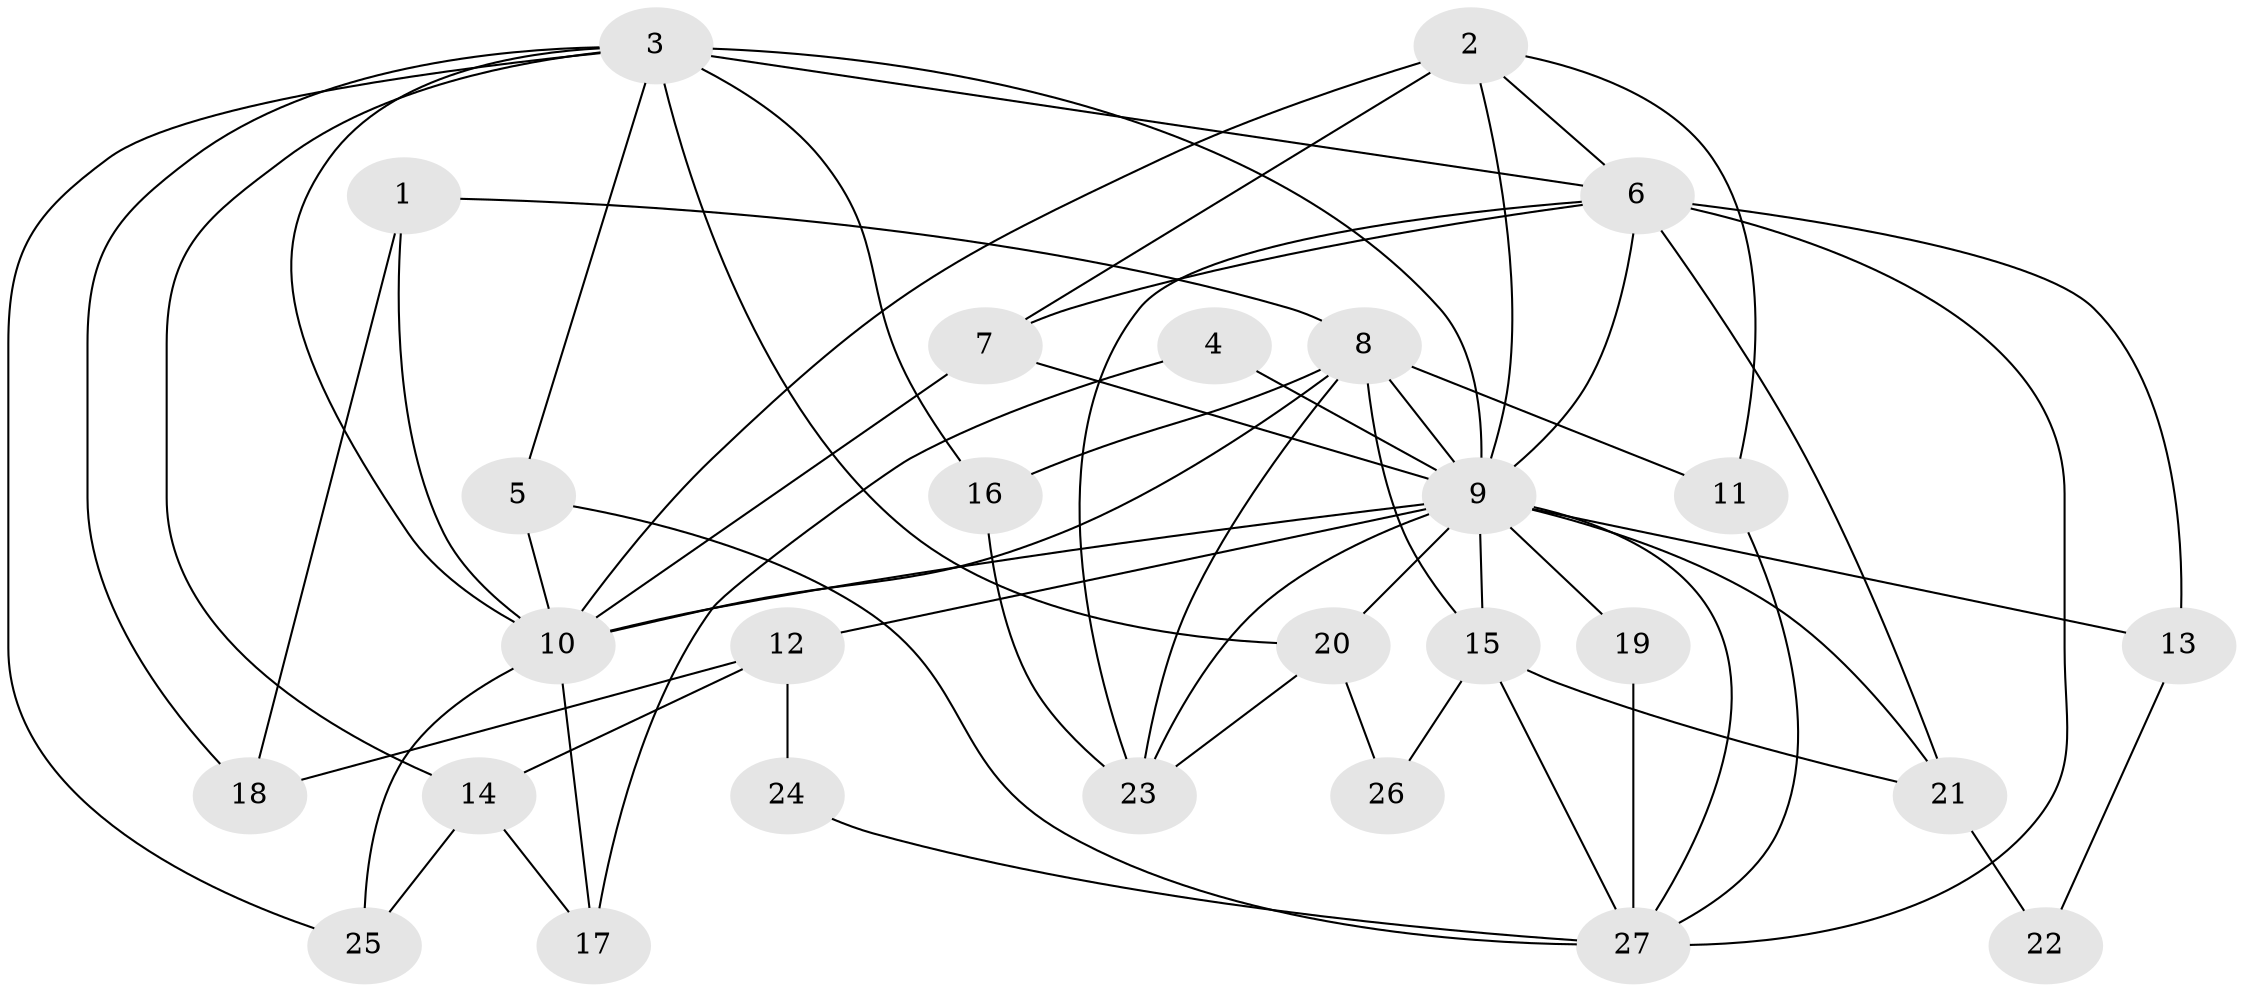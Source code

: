 // original degree distribution, {3: 0.35185185185185186, 6: 0.09259259259259259, 4: 0.24074074074074073, 2: 0.07407407407407407, 5: 0.2037037037037037, 7: 0.037037037037037035}
// Generated by graph-tools (version 1.1) at 2025/35/03/09/25 02:35:59]
// undirected, 27 vertices, 62 edges
graph export_dot {
graph [start="1"]
  node [color=gray90,style=filled];
  1;
  2;
  3;
  4;
  5;
  6;
  7;
  8;
  9;
  10;
  11;
  12;
  13;
  14;
  15;
  16;
  17;
  18;
  19;
  20;
  21;
  22;
  23;
  24;
  25;
  26;
  27;
  1 -- 8 [weight=1.0];
  1 -- 10 [weight=1.0];
  1 -- 18 [weight=1.0];
  2 -- 6 [weight=1.0];
  2 -- 7 [weight=2.0];
  2 -- 9 [weight=1.0];
  2 -- 10 [weight=1.0];
  2 -- 11 [weight=1.0];
  3 -- 5 [weight=1.0];
  3 -- 6 [weight=3.0];
  3 -- 9 [weight=1.0];
  3 -- 10 [weight=2.0];
  3 -- 14 [weight=1.0];
  3 -- 16 [weight=1.0];
  3 -- 18 [weight=1.0];
  3 -- 20 [weight=1.0];
  3 -- 25 [weight=1.0];
  4 -- 9 [weight=1.0];
  4 -- 17 [weight=1.0];
  5 -- 10 [weight=1.0];
  5 -- 27 [weight=1.0];
  6 -- 7 [weight=1.0];
  6 -- 9 [weight=2.0];
  6 -- 13 [weight=1.0];
  6 -- 21 [weight=2.0];
  6 -- 23 [weight=1.0];
  6 -- 27 [weight=1.0];
  7 -- 9 [weight=2.0];
  7 -- 10 [weight=1.0];
  8 -- 9 [weight=1.0];
  8 -- 10 [weight=1.0];
  8 -- 11 [weight=2.0];
  8 -- 15 [weight=1.0];
  8 -- 16 [weight=1.0];
  8 -- 23 [weight=1.0];
  9 -- 10 [weight=2.0];
  9 -- 12 [weight=1.0];
  9 -- 13 [weight=1.0];
  9 -- 15 [weight=1.0];
  9 -- 19 [weight=1.0];
  9 -- 20 [weight=1.0];
  9 -- 21 [weight=1.0];
  9 -- 23 [weight=1.0];
  9 -- 27 [weight=1.0];
  10 -- 17 [weight=1.0];
  10 -- 25 [weight=1.0];
  11 -- 27 [weight=1.0];
  12 -- 14 [weight=1.0];
  12 -- 18 [weight=1.0];
  12 -- 24 [weight=1.0];
  13 -- 22 [weight=1.0];
  14 -- 17 [weight=1.0];
  14 -- 25 [weight=1.0];
  15 -- 21 [weight=1.0];
  15 -- 26 [weight=1.0];
  15 -- 27 [weight=1.0];
  16 -- 23 [weight=1.0];
  19 -- 27 [weight=1.0];
  20 -- 23 [weight=1.0];
  20 -- 26 [weight=1.0];
  21 -- 22 [weight=1.0];
  24 -- 27 [weight=1.0];
}
